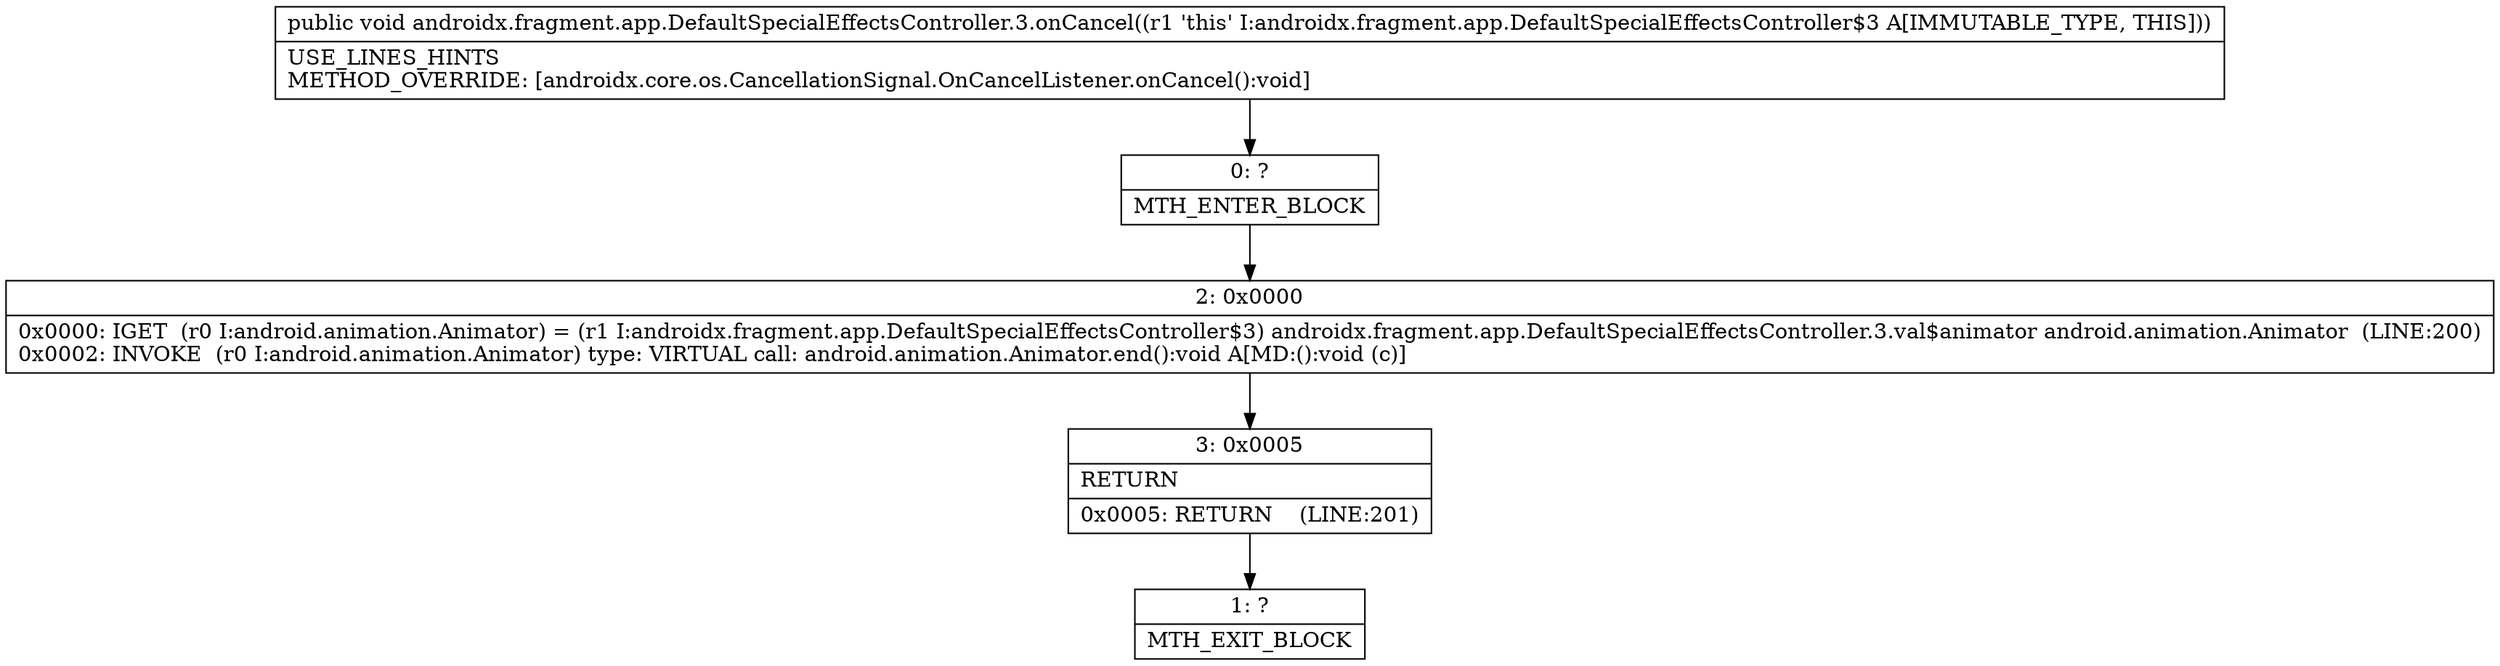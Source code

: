 digraph "CFG forandroidx.fragment.app.DefaultSpecialEffectsController.3.onCancel()V" {
Node_0 [shape=record,label="{0\:\ ?|MTH_ENTER_BLOCK\l}"];
Node_2 [shape=record,label="{2\:\ 0x0000|0x0000: IGET  (r0 I:android.animation.Animator) = (r1 I:androidx.fragment.app.DefaultSpecialEffectsController$3) androidx.fragment.app.DefaultSpecialEffectsController.3.val$animator android.animation.Animator  (LINE:200)\l0x0002: INVOKE  (r0 I:android.animation.Animator) type: VIRTUAL call: android.animation.Animator.end():void A[MD:():void (c)]\l}"];
Node_3 [shape=record,label="{3\:\ 0x0005|RETURN\l|0x0005: RETURN    (LINE:201)\l}"];
Node_1 [shape=record,label="{1\:\ ?|MTH_EXIT_BLOCK\l}"];
MethodNode[shape=record,label="{public void androidx.fragment.app.DefaultSpecialEffectsController.3.onCancel((r1 'this' I:androidx.fragment.app.DefaultSpecialEffectsController$3 A[IMMUTABLE_TYPE, THIS]))  | USE_LINES_HINTS\lMETHOD_OVERRIDE: [androidx.core.os.CancellationSignal.OnCancelListener.onCancel():void]\l}"];
MethodNode -> Node_0;Node_0 -> Node_2;
Node_2 -> Node_3;
Node_3 -> Node_1;
}

